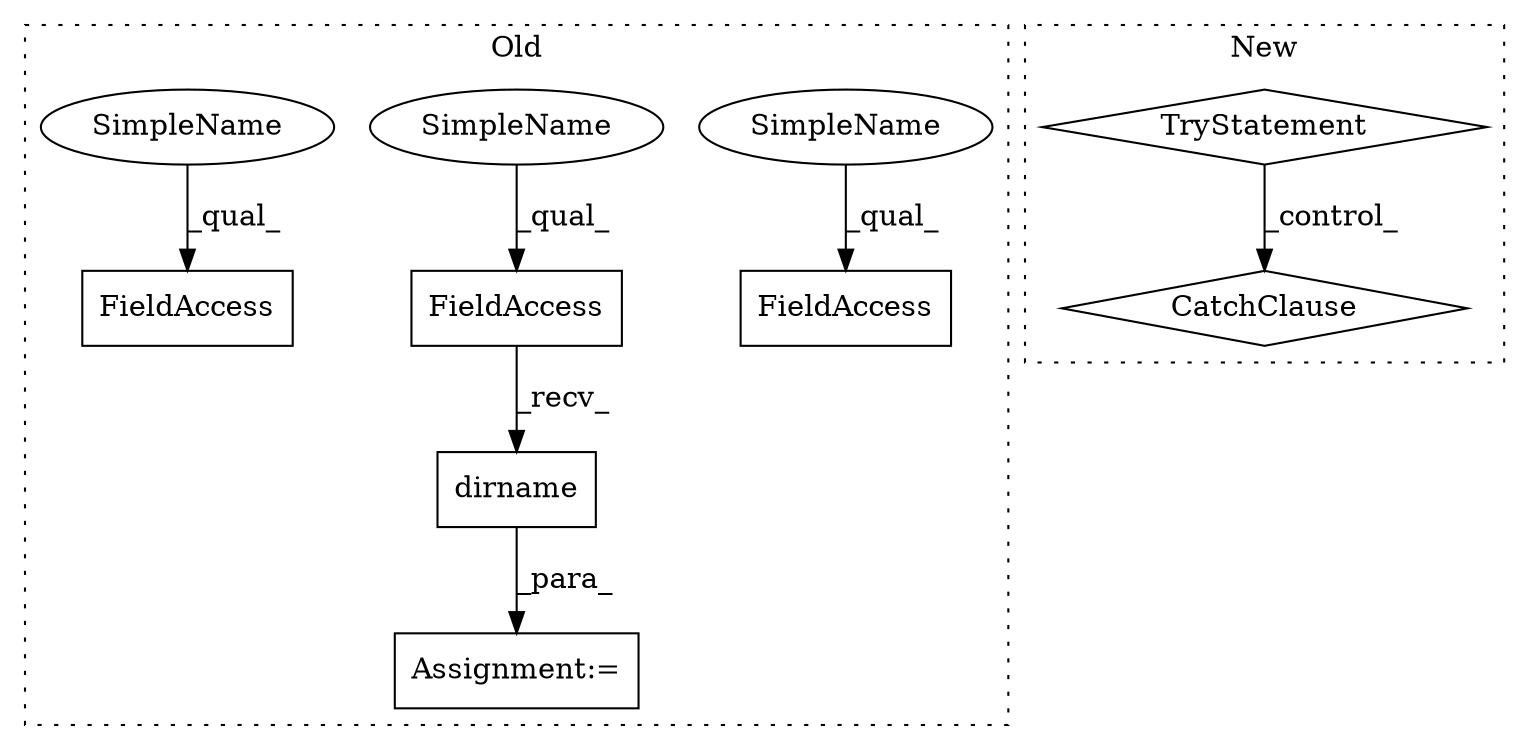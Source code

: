 digraph G {
subgraph cluster0 {
1 [label="dirname" a="32" s="8822,8840" l="8,1" shape="box"];
4 [label="FieldAccess" a="22" s="8814" l="7" shape="box"];
5 [label="FieldAccess" a="22" s="8552" l="7" shape="box"];
6 [label="FieldAccess" a="22" s="8689" l="7" shape="box"];
7 [label="Assignment:=" a="7" s="8813" l="1" shape="box"];
8 [label="SimpleName" a="42" s="8552" l="2" shape="ellipse"];
9 [label="SimpleName" a="42" s="8814" l="2" shape="ellipse"];
10 [label="SimpleName" a="42" s="8689" l="2" shape="ellipse"];
label = "Old";
style="dotted";
}
subgraph cluster1 {
2 [label="CatchClause" a="12" s="9542,9584" l="13,2" shape="diamond"];
3 [label="TryStatement" a="54" s="9485" l="4" shape="diamond"];
label = "New";
style="dotted";
}
1 -> 7 [label="_para_"];
3 -> 2 [label="_control_"];
4 -> 1 [label="_recv_"];
8 -> 5 [label="_qual_"];
9 -> 4 [label="_qual_"];
10 -> 6 [label="_qual_"];
}